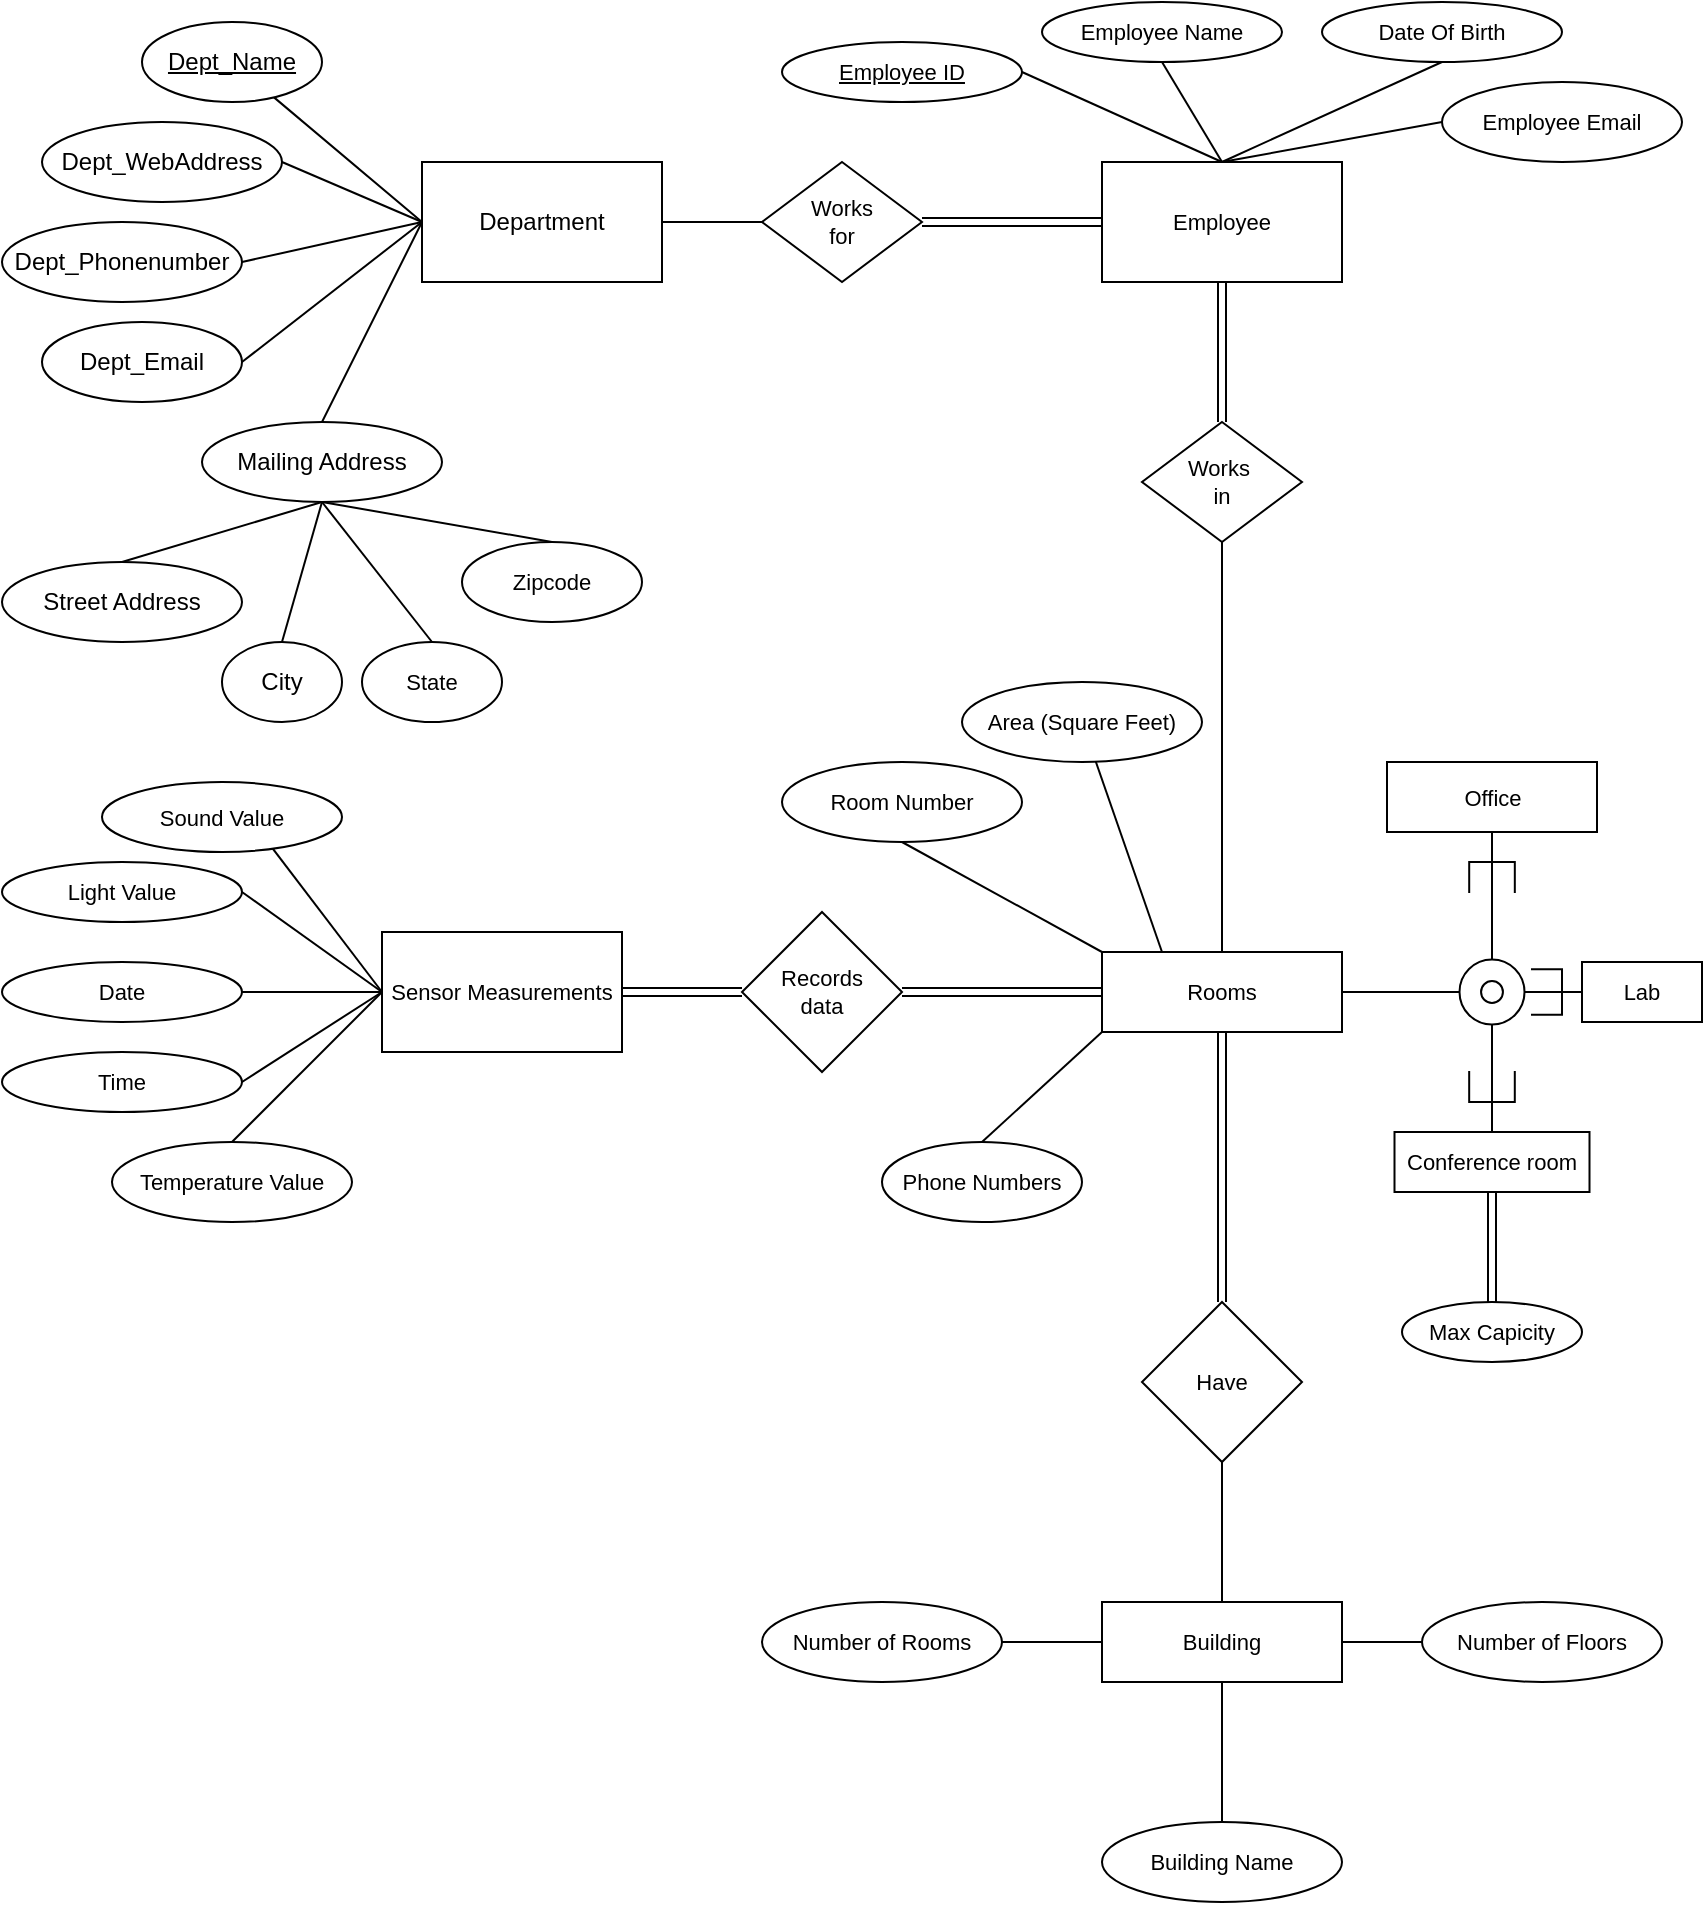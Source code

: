 <mxfile version="21.7.5" type="github">
  <diagram name="Page-1" id="ipeNseR2QRFUB2ZpLbwH">
    <mxGraphModel dx="1909" dy="1029" grid="1" gridSize="10" guides="1" tooltips="1" connect="1" arrows="1" fold="1" page="1" pageScale="1" pageWidth="850" pageHeight="1100" math="0" shadow="0">
      <root>
        <mxCell id="0" />
        <mxCell id="1" parent="0" />
        <mxCell id="SPdRmJfL2yPGevu8dOS3-29" value="Department" style="rounded=0;whiteSpace=wrap;html=1;" vertex="1" parent="1">
          <mxGeometry x="210" y="90" width="120" height="60" as="geometry" />
        </mxCell>
        <mxCell id="SPdRmJfL2yPGevu8dOS3-63" style="edgeStyle=none;shape=connector;rounded=0;orthogonalLoop=1;jettySize=auto;html=1;entryX=0;entryY=0.5;entryDx=0;entryDy=0;labelBackgroundColor=default;strokeColor=default;fontFamily=Helvetica;fontSize=11;fontColor=default;endArrow=none;" edge="1" parent="1" source="SPdRmJfL2yPGevu8dOS3-30" target="SPdRmJfL2yPGevu8dOS3-29">
          <mxGeometry relative="1" as="geometry" />
        </mxCell>
        <mxCell id="SPdRmJfL2yPGevu8dOS3-30" value="&lt;u&gt;Dept_Name&lt;/u&gt;" style="ellipse;whiteSpace=wrap;html=1;" vertex="1" parent="1">
          <mxGeometry x="70" y="20" width="90" height="40" as="geometry" />
        </mxCell>
        <mxCell id="SPdRmJfL2yPGevu8dOS3-64" style="edgeStyle=none;shape=connector;rounded=0;orthogonalLoop=1;jettySize=auto;html=1;exitX=1;exitY=0.5;exitDx=0;exitDy=0;labelBackgroundColor=default;strokeColor=default;fontFamily=Helvetica;fontSize=11;fontColor=default;endArrow=none;" edge="1" parent="1" source="SPdRmJfL2yPGevu8dOS3-31">
          <mxGeometry relative="1" as="geometry">
            <mxPoint x="210" y="120" as="targetPoint" />
          </mxGeometry>
        </mxCell>
        <mxCell id="SPdRmJfL2yPGevu8dOS3-31" value="Dept_WebAddress" style="ellipse;whiteSpace=wrap;html=1;" vertex="1" parent="1">
          <mxGeometry x="20" y="70" width="120" height="40" as="geometry" />
        </mxCell>
        <mxCell id="SPdRmJfL2yPGevu8dOS3-65" style="edgeStyle=none;shape=connector;rounded=0;orthogonalLoop=1;jettySize=auto;html=1;exitX=1;exitY=0.5;exitDx=0;exitDy=0;labelBackgroundColor=default;strokeColor=default;fontFamily=Helvetica;fontSize=11;fontColor=default;endArrow=none;" edge="1" parent="1" source="SPdRmJfL2yPGevu8dOS3-33">
          <mxGeometry relative="1" as="geometry">
            <mxPoint x="210" y="120" as="targetPoint" />
          </mxGeometry>
        </mxCell>
        <mxCell id="SPdRmJfL2yPGevu8dOS3-33" value="Dept_Phonenumber" style="ellipse;whiteSpace=wrap;html=1;" vertex="1" parent="1">
          <mxGeometry y="120" width="120" height="40" as="geometry" />
        </mxCell>
        <mxCell id="SPdRmJfL2yPGevu8dOS3-66" style="edgeStyle=none;shape=connector;rounded=0;orthogonalLoop=1;jettySize=auto;html=1;exitX=1;exitY=0.5;exitDx=0;exitDy=0;labelBackgroundColor=default;strokeColor=default;fontFamily=Helvetica;fontSize=11;fontColor=default;endArrow=none;" edge="1" parent="1" source="SPdRmJfL2yPGevu8dOS3-34">
          <mxGeometry relative="1" as="geometry">
            <mxPoint x="210" y="120" as="targetPoint" />
          </mxGeometry>
        </mxCell>
        <mxCell id="SPdRmJfL2yPGevu8dOS3-34" value="Dept_Email" style="ellipse;whiteSpace=wrap;html=1;" vertex="1" parent="1">
          <mxGeometry x="20" y="170" width="100" height="40" as="geometry" />
        </mxCell>
        <mxCell id="SPdRmJfL2yPGevu8dOS3-67" style="edgeStyle=none;shape=connector;rounded=0;orthogonalLoop=1;jettySize=auto;html=1;exitX=0.5;exitY=0;exitDx=0;exitDy=0;labelBackgroundColor=default;strokeColor=default;fontFamily=Helvetica;fontSize=11;fontColor=default;endArrow=none;" edge="1" parent="1" source="SPdRmJfL2yPGevu8dOS3-40">
          <mxGeometry relative="1" as="geometry">
            <mxPoint x="210" y="120" as="targetPoint" />
          </mxGeometry>
        </mxCell>
        <mxCell id="SPdRmJfL2yPGevu8dOS3-40" value="Mailing Address" style="ellipse;whiteSpace=wrap;html=1;" vertex="1" parent="1">
          <mxGeometry x="100" y="220" width="120" height="40" as="geometry" />
        </mxCell>
        <mxCell id="SPdRmJfL2yPGevu8dOS3-69" style="edgeStyle=none;shape=connector;rounded=0;orthogonalLoop=1;jettySize=auto;html=1;exitX=0.5;exitY=0;exitDx=0;exitDy=0;entryX=0.5;entryY=1;entryDx=0;entryDy=0;labelBackgroundColor=default;strokeColor=default;fontFamily=Helvetica;fontSize=11;fontColor=default;endArrow=none;" edge="1" parent="1" source="SPdRmJfL2yPGevu8dOS3-51" target="SPdRmJfL2yPGevu8dOS3-40">
          <mxGeometry relative="1" as="geometry" />
        </mxCell>
        <mxCell id="SPdRmJfL2yPGevu8dOS3-51" value="Street Address" style="ellipse;whiteSpace=wrap;html=1;" vertex="1" parent="1">
          <mxGeometry y="290" width="120" height="40" as="geometry" />
        </mxCell>
        <mxCell id="SPdRmJfL2yPGevu8dOS3-68" style="edgeStyle=none;shape=connector;rounded=0;orthogonalLoop=1;jettySize=auto;html=1;exitX=0.5;exitY=0;exitDx=0;exitDy=0;entryX=0.5;entryY=1;entryDx=0;entryDy=0;labelBackgroundColor=default;strokeColor=default;fontFamily=Helvetica;fontSize=11;fontColor=default;endArrow=none;" edge="1" parent="1" source="SPdRmJfL2yPGevu8dOS3-55" target="SPdRmJfL2yPGevu8dOS3-40">
          <mxGeometry relative="1" as="geometry" />
        </mxCell>
        <mxCell id="SPdRmJfL2yPGevu8dOS3-55" value="City" style="ellipse;whiteSpace=wrap;html=1;" vertex="1" parent="1">
          <mxGeometry x="110" y="330" width="60" height="40" as="geometry" />
        </mxCell>
        <mxCell id="SPdRmJfL2yPGevu8dOS3-59" style="edgeStyle=none;shape=connector;rounded=0;orthogonalLoop=1;jettySize=auto;html=1;exitX=1;exitY=0.5;exitDx=0;exitDy=0;labelBackgroundColor=default;strokeColor=default;fontFamily=Helvetica;fontSize=11;fontColor=default;endArrow=none;" edge="1" parent="1" source="SPdRmJfL2yPGevu8dOS3-55" target="SPdRmJfL2yPGevu8dOS3-55">
          <mxGeometry relative="1" as="geometry" />
        </mxCell>
        <mxCell id="SPdRmJfL2yPGevu8dOS3-60" style="edgeStyle=none;shape=connector;rounded=0;orthogonalLoop=1;jettySize=auto;html=1;exitX=1;exitY=0.5;exitDx=0;exitDy=0;labelBackgroundColor=default;strokeColor=default;fontFamily=Helvetica;fontSize=11;fontColor=default;endArrow=none;" edge="1" parent="1" source="SPdRmJfL2yPGevu8dOS3-55" target="SPdRmJfL2yPGevu8dOS3-55">
          <mxGeometry relative="1" as="geometry" />
        </mxCell>
        <mxCell id="SPdRmJfL2yPGevu8dOS3-71" style="edgeStyle=none;shape=connector;rounded=0;orthogonalLoop=1;jettySize=auto;html=1;exitX=0.5;exitY=0;exitDx=0;exitDy=0;entryX=0.5;entryY=1;entryDx=0;entryDy=0;labelBackgroundColor=default;strokeColor=default;fontFamily=Helvetica;fontSize=11;fontColor=default;endArrow=none;" edge="1" parent="1" source="SPdRmJfL2yPGevu8dOS3-70" target="SPdRmJfL2yPGevu8dOS3-40">
          <mxGeometry relative="1" as="geometry" />
        </mxCell>
        <mxCell id="SPdRmJfL2yPGevu8dOS3-70" value="State" style="ellipse;whiteSpace=wrap;html=1;fontFamily=Helvetica;fontSize=11;fontColor=default;" vertex="1" parent="1">
          <mxGeometry x="180" y="330" width="70" height="40" as="geometry" />
        </mxCell>
        <mxCell id="SPdRmJfL2yPGevu8dOS3-74" style="edgeStyle=none;shape=connector;rounded=0;orthogonalLoop=1;jettySize=auto;html=1;exitX=0.5;exitY=0;exitDx=0;exitDy=0;labelBackgroundColor=default;strokeColor=default;fontFamily=Helvetica;fontSize=11;fontColor=default;endArrow=none;" edge="1" parent="1" source="SPdRmJfL2yPGevu8dOS3-73">
          <mxGeometry relative="1" as="geometry">
            <mxPoint x="160" y="260" as="targetPoint" />
          </mxGeometry>
        </mxCell>
        <mxCell id="SPdRmJfL2yPGevu8dOS3-73" value="Zipcode" style="ellipse;whiteSpace=wrap;html=1;fontFamily=Helvetica;fontSize=11;fontColor=default;" vertex="1" parent="1">
          <mxGeometry x="230" y="280" width="90" height="40" as="geometry" />
        </mxCell>
        <mxCell id="SPdRmJfL2yPGevu8dOS3-76" style="edgeStyle=none;shape=connector;rounded=0;orthogonalLoop=1;jettySize=auto;html=1;exitX=0;exitY=0.5;exitDx=0;exitDy=0;entryX=1;entryY=0.5;entryDx=0;entryDy=0;labelBackgroundColor=default;strokeColor=default;fontFamily=Helvetica;fontSize=11;fontColor=default;endArrow=none;" edge="1" parent="1" source="SPdRmJfL2yPGevu8dOS3-75" target="SPdRmJfL2yPGevu8dOS3-29">
          <mxGeometry relative="1" as="geometry" />
        </mxCell>
        <mxCell id="SPdRmJfL2yPGevu8dOS3-86" style="edgeStyle=none;shape=link;rounded=0;orthogonalLoop=1;jettySize=auto;html=1;exitX=1;exitY=0.5;exitDx=0;exitDy=0;entryX=0;entryY=0.5;entryDx=0;entryDy=0;labelBackgroundColor=default;strokeColor=default;fontFamily=Helvetica;fontSize=11;fontColor=default;endArrow=none;" edge="1" parent="1" source="SPdRmJfL2yPGevu8dOS3-75" target="SPdRmJfL2yPGevu8dOS3-77">
          <mxGeometry relative="1" as="geometry" />
        </mxCell>
        <mxCell id="SPdRmJfL2yPGevu8dOS3-75" value="Works&lt;br&gt;for" style="rhombus;whiteSpace=wrap;html=1;fontFamily=Helvetica;fontSize=11;fontColor=default;" vertex="1" parent="1">
          <mxGeometry x="380" y="90" width="80" height="60" as="geometry" />
        </mxCell>
        <mxCell id="SPdRmJfL2yPGevu8dOS3-88" style="edgeStyle=none;shape=link;rounded=0;orthogonalLoop=1;jettySize=auto;html=1;exitX=0.5;exitY=1;exitDx=0;exitDy=0;entryX=0.5;entryY=0;entryDx=0;entryDy=0;labelBackgroundColor=default;strokeColor=default;fontFamily=Helvetica;fontSize=11;fontColor=default;endArrow=none;" edge="1" parent="1" source="SPdRmJfL2yPGevu8dOS3-77" target="SPdRmJfL2yPGevu8dOS3-87">
          <mxGeometry relative="1" as="geometry" />
        </mxCell>
        <mxCell id="SPdRmJfL2yPGevu8dOS3-77" value="Employee" style="rounded=0;whiteSpace=wrap;html=1;fontFamily=Helvetica;fontSize=11;fontColor=default;" vertex="1" parent="1">
          <mxGeometry x="550" y="90" width="120" height="60" as="geometry" />
        </mxCell>
        <mxCell id="SPdRmJfL2yPGevu8dOS3-82" style="edgeStyle=none;shape=connector;rounded=0;orthogonalLoop=1;jettySize=auto;html=1;exitX=1;exitY=0.5;exitDx=0;exitDy=0;entryX=0.5;entryY=0;entryDx=0;entryDy=0;labelBackgroundColor=default;strokeColor=default;fontFamily=Helvetica;fontSize=11;fontColor=default;endArrow=none;" edge="1" parent="1" source="SPdRmJfL2yPGevu8dOS3-78" target="SPdRmJfL2yPGevu8dOS3-77">
          <mxGeometry relative="1" as="geometry" />
        </mxCell>
        <mxCell id="SPdRmJfL2yPGevu8dOS3-78" value="&lt;u&gt;Employee ID&lt;/u&gt;" style="ellipse;whiteSpace=wrap;html=1;fontFamily=Helvetica;fontSize=11;fontColor=default;" vertex="1" parent="1">
          <mxGeometry x="390" y="30" width="120" height="30" as="geometry" />
        </mxCell>
        <mxCell id="SPdRmJfL2yPGevu8dOS3-83" style="edgeStyle=none;shape=connector;rounded=0;orthogonalLoop=1;jettySize=auto;html=1;exitX=0.5;exitY=1;exitDx=0;exitDy=0;labelBackgroundColor=default;strokeColor=default;fontFamily=Helvetica;fontSize=11;fontColor=default;endArrow=none;" edge="1" parent="1" source="SPdRmJfL2yPGevu8dOS3-79">
          <mxGeometry relative="1" as="geometry">
            <mxPoint x="610" y="90" as="targetPoint" />
          </mxGeometry>
        </mxCell>
        <mxCell id="SPdRmJfL2yPGevu8dOS3-79" value="Employee Name" style="ellipse;whiteSpace=wrap;html=1;fontFamily=Helvetica;fontSize=11;fontColor=default;" vertex="1" parent="1">
          <mxGeometry x="520" y="10" width="120" height="30" as="geometry" />
        </mxCell>
        <mxCell id="SPdRmJfL2yPGevu8dOS3-84" style="edgeStyle=none;shape=connector;rounded=0;orthogonalLoop=1;jettySize=auto;html=1;exitX=0.5;exitY=1;exitDx=0;exitDy=0;labelBackgroundColor=default;strokeColor=default;fontFamily=Helvetica;fontSize=11;fontColor=default;endArrow=none;" edge="1" parent="1" source="SPdRmJfL2yPGevu8dOS3-80">
          <mxGeometry relative="1" as="geometry">
            <mxPoint x="610" y="90" as="targetPoint" />
          </mxGeometry>
        </mxCell>
        <mxCell id="SPdRmJfL2yPGevu8dOS3-80" value="Date Of Birth" style="ellipse;whiteSpace=wrap;html=1;fontFamily=Helvetica;fontSize=11;fontColor=default;" vertex="1" parent="1">
          <mxGeometry x="660" y="10" width="120" height="30" as="geometry" />
        </mxCell>
        <mxCell id="SPdRmJfL2yPGevu8dOS3-85" style="edgeStyle=none;shape=connector;rounded=0;orthogonalLoop=1;jettySize=auto;html=1;exitX=0;exitY=0.5;exitDx=0;exitDy=0;labelBackgroundColor=default;strokeColor=default;fontFamily=Helvetica;fontSize=11;fontColor=default;endArrow=none;" edge="1" parent="1" source="SPdRmJfL2yPGevu8dOS3-81">
          <mxGeometry relative="1" as="geometry">
            <mxPoint x="610" y="90" as="targetPoint" />
          </mxGeometry>
        </mxCell>
        <mxCell id="SPdRmJfL2yPGevu8dOS3-81" value="Employee&amp;nbsp;Email" style="ellipse;whiteSpace=wrap;html=1;fontFamily=Helvetica;fontSize=11;fontColor=default;" vertex="1" parent="1">
          <mxGeometry x="720" y="50" width="120" height="40" as="geometry" />
        </mxCell>
        <mxCell id="SPdRmJfL2yPGevu8dOS3-90" style="edgeStyle=none;shape=connector;rounded=0;orthogonalLoop=1;jettySize=auto;html=1;exitX=0.5;exitY=1;exitDx=0;exitDy=0;entryX=0.5;entryY=0;entryDx=0;entryDy=0;labelBackgroundColor=default;strokeColor=default;fontFamily=Helvetica;fontSize=11;fontColor=default;endArrow=none;" edge="1" parent="1" source="SPdRmJfL2yPGevu8dOS3-87" target="SPdRmJfL2yPGevu8dOS3-89">
          <mxGeometry relative="1" as="geometry" />
        </mxCell>
        <mxCell id="SPdRmJfL2yPGevu8dOS3-87" value="Works&amp;nbsp;&lt;br&gt;in" style="rhombus;whiteSpace=wrap;html=1;fontFamily=Helvetica;fontSize=11;fontColor=default;" vertex="1" parent="1">
          <mxGeometry x="570" y="220" width="80" height="60" as="geometry" />
        </mxCell>
        <mxCell id="SPdRmJfL2yPGevu8dOS3-118" style="edgeStyle=none;shape=connector;rounded=0;orthogonalLoop=1;jettySize=auto;html=1;exitX=1;exitY=0.5;exitDx=0;exitDy=0;entryX=0;entryY=0.5;entryDx=0;entryDy=0;labelBackgroundColor=default;strokeColor=default;fontFamily=Helvetica;fontSize=11;fontColor=default;endArrow=none;" edge="1" parent="1" source="SPdRmJfL2yPGevu8dOS3-89" target="SPdRmJfL2yPGevu8dOS3-115">
          <mxGeometry relative="1" as="geometry" />
        </mxCell>
        <mxCell id="SPdRmJfL2yPGevu8dOS3-89" value="Rooms" style="rounded=0;whiteSpace=wrap;html=1;fontFamily=Helvetica;fontSize=11;fontColor=default;" vertex="1" parent="1">
          <mxGeometry x="550" y="485" width="120" height="40" as="geometry" />
        </mxCell>
        <mxCell id="SPdRmJfL2yPGevu8dOS3-93" style="edgeStyle=none;shape=link;rounded=0;orthogonalLoop=1;jettySize=auto;html=1;exitX=1;exitY=0.5;exitDx=0;exitDy=0;entryX=0;entryY=0.5;entryDx=0;entryDy=0;labelBackgroundColor=default;strokeColor=default;fontFamily=Helvetica;fontSize=11;fontColor=default;endArrow=none;" edge="1" parent="1" source="SPdRmJfL2yPGevu8dOS3-91" target="SPdRmJfL2yPGevu8dOS3-89">
          <mxGeometry relative="1" as="geometry" />
        </mxCell>
        <mxCell id="SPdRmJfL2yPGevu8dOS3-91" value="Records&lt;br&gt;data" style="rhombus;whiteSpace=wrap;html=1;fontFamily=Helvetica;fontSize=11;fontColor=default;" vertex="1" parent="1">
          <mxGeometry x="370" y="465" width="80" height="80" as="geometry" />
        </mxCell>
        <mxCell id="SPdRmJfL2yPGevu8dOS3-94" style="edgeStyle=none;shape=link;rounded=0;orthogonalLoop=1;jettySize=auto;html=1;exitX=0.5;exitY=0;exitDx=0;exitDy=0;entryX=0.5;entryY=1;entryDx=0;entryDy=0;labelBackgroundColor=default;strokeColor=default;fontFamily=Helvetica;fontSize=11;fontColor=default;endArrow=none;" edge="1" parent="1" source="SPdRmJfL2yPGevu8dOS3-92" target="SPdRmJfL2yPGevu8dOS3-89">
          <mxGeometry relative="1" as="geometry" />
        </mxCell>
        <mxCell id="SPdRmJfL2yPGevu8dOS3-92" value="Have" style="rhombus;whiteSpace=wrap;html=1;fontFamily=Helvetica;fontSize=11;fontColor=default;" vertex="1" parent="1">
          <mxGeometry x="570" y="660" width="80" height="80" as="geometry" />
        </mxCell>
        <mxCell id="SPdRmJfL2yPGevu8dOS3-101" style="edgeStyle=none;shape=connector;rounded=0;orthogonalLoop=1;jettySize=auto;html=1;exitX=0.5;exitY=1;exitDx=0;exitDy=0;entryX=0;entryY=0;entryDx=0;entryDy=0;labelBackgroundColor=default;strokeColor=default;fontFamily=Helvetica;fontSize=11;fontColor=default;endArrow=none;" edge="1" parent="1" source="SPdRmJfL2yPGevu8dOS3-95" target="SPdRmJfL2yPGevu8dOS3-89">
          <mxGeometry relative="1" as="geometry" />
        </mxCell>
        <mxCell id="SPdRmJfL2yPGevu8dOS3-95" value="Room Number" style="ellipse;whiteSpace=wrap;html=1;fontFamily=Helvetica;fontSize=11;fontColor=default;" vertex="1" parent="1">
          <mxGeometry x="390" y="390" width="120" height="40" as="geometry" />
        </mxCell>
        <mxCell id="SPdRmJfL2yPGevu8dOS3-100" style="edgeStyle=none;shape=connector;rounded=0;orthogonalLoop=1;jettySize=auto;html=1;entryX=0.25;entryY=0;entryDx=0;entryDy=0;labelBackgroundColor=default;strokeColor=default;fontFamily=Helvetica;fontSize=11;fontColor=default;endArrow=none;" edge="1" parent="1" source="SPdRmJfL2yPGevu8dOS3-96" target="SPdRmJfL2yPGevu8dOS3-89">
          <mxGeometry relative="1" as="geometry" />
        </mxCell>
        <mxCell id="SPdRmJfL2yPGevu8dOS3-96" value="Area (Square Feet)" style="ellipse;whiteSpace=wrap;html=1;fontFamily=Helvetica;fontSize=11;fontColor=default;" vertex="1" parent="1">
          <mxGeometry x="480" y="350" width="120" height="40" as="geometry" />
        </mxCell>
        <mxCell id="SPdRmJfL2yPGevu8dOS3-99" style="edgeStyle=none;shape=connector;rounded=0;orthogonalLoop=1;jettySize=auto;html=1;entryX=0;entryY=1;entryDx=0;entryDy=0;labelBackgroundColor=default;strokeColor=default;fontFamily=Helvetica;fontSize=11;fontColor=default;endArrow=none;exitX=0.5;exitY=0;exitDx=0;exitDy=0;" edge="1" parent="1" source="SPdRmJfL2yPGevu8dOS3-98" target="SPdRmJfL2yPGevu8dOS3-89">
          <mxGeometry relative="1" as="geometry">
            <mxPoint x="490" y="630" as="sourcePoint" />
          </mxGeometry>
        </mxCell>
        <mxCell id="SPdRmJfL2yPGevu8dOS3-98" value="Phone Numbers" style="ellipse;whiteSpace=wrap;html=1;fontFamily=Helvetica;fontSize=11;fontColor=default;" vertex="1" parent="1">
          <mxGeometry x="440" y="580" width="100" height="40" as="geometry" />
        </mxCell>
        <mxCell id="SPdRmJfL2yPGevu8dOS3-104" style="edgeStyle=none;shape=link;rounded=0;orthogonalLoop=1;jettySize=auto;html=1;exitX=1;exitY=0.5;exitDx=0;exitDy=0;labelBackgroundColor=default;strokeColor=default;fontFamily=Helvetica;fontSize=11;fontColor=default;endArrow=none;" edge="1" parent="1" source="SPdRmJfL2yPGevu8dOS3-103" target="SPdRmJfL2yPGevu8dOS3-91">
          <mxGeometry relative="1" as="geometry" />
        </mxCell>
        <mxCell id="SPdRmJfL2yPGevu8dOS3-103" value="Sensor Measurements" style="rounded=0;whiteSpace=wrap;html=1;fontFamily=Helvetica;fontSize=11;fontColor=default;" vertex="1" parent="1">
          <mxGeometry x="190" y="475" width="120" height="60" as="geometry" />
        </mxCell>
        <mxCell id="SPdRmJfL2yPGevu8dOS3-113" style="edgeStyle=none;shape=connector;rounded=0;orthogonalLoop=1;jettySize=auto;html=1;exitX=1;exitY=0.5;exitDx=0;exitDy=0;entryX=0;entryY=0.5;entryDx=0;entryDy=0;labelBackgroundColor=default;strokeColor=default;fontFamily=Helvetica;fontSize=11;fontColor=default;endArrow=none;" edge="1" parent="1" source="SPdRmJfL2yPGevu8dOS3-105" target="SPdRmJfL2yPGevu8dOS3-103">
          <mxGeometry relative="1" as="geometry" />
        </mxCell>
        <mxCell id="SPdRmJfL2yPGevu8dOS3-105" value="Date" style="ellipse;whiteSpace=wrap;html=1;fontFamily=Helvetica;fontSize=11;fontColor=default;" vertex="1" parent="1">
          <mxGeometry y="490" width="120" height="30" as="geometry" />
        </mxCell>
        <mxCell id="SPdRmJfL2yPGevu8dOS3-112" style="edgeStyle=none;shape=connector;rounded=0;orthogonalLoop=1;jettySize=auto;html=1;exitX=1;exitY=0.5;exitDx=0;exitDy=0;entryX=0;entryY=0.5;entryDx=0;entryDy=0;labelBackgroundColor=default;strokeColor=default;fontFamily=Helvetica;fontSize=11;fontColor=default;endArrow=none;" edge="1" parent="1" source="SPdRmJfL2yPGevu8dOS3-106" target="SPdRmJfL2yPGevu8dOS3-103">
          <mxGeometry relative="1" as="geometry" />
        </mxCell>
        <mxCell id="SPdRmJfL2yPGevu8dOS3-106" value="Time" style="ellipse;whiteSpace=wrap;html=1;fontFamily=Helvetica;fontSize=11;fontColor=default;" vertex="1" parent="1">
          <mxGeometry y="535" width="120" height="30" as="geometry" />
        </mxCell>
        <mxCell id="SPdRmJfL2yPGevu8dOS3-110" style="edgeStyle=none;shape=connector;rounded=0;orthogonalLoop=1;jettySize=auto;html=1;exitX=0.5;exitY=0;exitDx=0;exitDy=0;entryX=0;entryY=0.5;entryDx=0;entryDy=0;labelBackgroundColor=default;strokeColor=default;fontFamily=Helvetica;fontSize=11;fontColor=default;endArrow=none;" edge="1" parent="1" source="SPdRmJfL2yPGevu8dOS3-107" target="SPdRmJfL2yPGevu8dOS3-103">
          <mxGeometry relative="1" as="geometry" />
        </mxCell>
        <mxCell id="SPdRmJfL2yPGevu8dOS3-107" value="Sound Value" style="ellipse;whiteSpace=wrap;html=1;fontFamily=Helvetica;fontSize=11;fontColor=default;" vertex="1" parent="1">
          <mxGeometry x="50" y="400" width="120" height="35" as="geometry" />
        </mxCell>
        <mxCell id="SPdRmJfL2yPGevu8dOS3-111" style="edgeStyle=none;shape=connector;rounded=0;orthogonalLoop=1;jettySize=auto;html=1;exitX=0.5;exitY=0;exitDx=0;exitDy=0;labelBackgroundColor=default;strokeColor=default;fontFamily=Helvetica;fontSize=11;fontColor=default;endArrow=none;entryX=0;entryY=0.5;entryDx=0;entryDy=0;" edge="1" parent="1" source="SPdRmJfL2yPGevu8dOS3-108" target="SPdRmJfL2yPGevu8dOS3-103">
          <mxGeometry relative="1" as="geometry">
            <mxPoint x="190" y="480" as="targetPoint" />
          </mxGeometry>
        </mxCell>
        <mxCell id="SPdRmJfL2yPGevu8dOS3-108" value="Temperature Value" style="ellipse;whiteSpace=wrap;html=1;fontFamily=Helvetica;fontSize=11;fontColor=default;" vertex="1" parent="1">
          <mxGeometry x="55" y="580" width="120" height="40" as="geometry" />
        </mxCell>
        <mxCell id="SPdRmJfL2yPGevu8dOS3-114" style="edgeStyle=none;shape=connector;rounded=0;orthogonalLoop=1;jettySize=auto;html=1;exitX=1;exitY=0.5;exitDx=0;exitDy=0;labelBackgroundColor=default;strokeColor=default;fontFamily=Helvetica;fontSize=11;fontColor=default;endArrow=none;entryX=0;entryY=0.5;entryDx=0;entryDy=0;" edge="1" parent="1" source="SPdRmJfL2yPGevu8dOS3-109" target="SPdRmJfL2yPGevu8dOS3-103">
          <mxGeometry relative="1" as="geometry">
            <mxPoint x="140" y="480" as="targetPoint" />
          </mxGeometry>
        </mxCell>
        <mxCell id="SPdRmJfL2yPGevu8dOS3-109" value="Light Value" style="ellipse;whiteSpace=wrap;html=1;fontFamily=Helvetica;fontSize=11;fontColor=default;" vertex="1" parent="1">
          <mxGeometry y="440" width="120" height="30" as="geometry" />
        </mxCell>
        <mxCell id="SPdRmJfL2yPGevu8dOS3-127" style="edgeStyle=none;shape=connector;rounded=0;orthogonalLoop=1;jettySize=auto;html=1;exitX=1;exitY=0.5;exitDx=0;exitDy=0;labelBackgroundColor=default;strokeColor=default;fontFamily=Helvetica;fontSize=11;fontColor=default;endArrow=none;" edge="1" parent="1" source="SPdRmJfL2yPGevu8dOS3-115" target="SPdRmJfL2yPGevu8dOS3-126">
          <mxGeometry relative="1" as="geometry" />
        </mxCell>
        <mxCell id="SPdRmJfL2yPGevu8dOS3-130" style="edgeStyle=none;shape=connector;rounded=0;orthogonalLoop=1;jettySize=auto;html=1;exitX=0.5;exitY=0;exitDx=0;exitDy=0;entryX=0.5;entryY=1;entryDx=0;entryDy=0;labelBackgroundColor=default;strokeColor=default;fontFamily=Helvetica;fontSize=11;fontColor=default;endArrow=none;" edge="1" parent="1" source="SPdRmJfL2yPGevu8dOS3-115" target="SPdRmJfL2yPGevu8dOS3-129">
          <mxGeometry relative="1" as="geometry" />
        </mxCell>
        <mxCell id="SPdRmJfL2yPGevu8dOS3-115" value="" style="ellipse;whiteSpace=wrap;html=1;aspect=fixed;fontFamily=Helvetica;fontSize=11;fontColor=default;" vertex="1" parent="1">
          <mxGeometry x="728.75" y="488.75" width="32.5" height="32.5" as="geometry" />
        </mxCell>
        <mxCell id="SPdRmJfL2yPGevu8dOS3-116" value="" style="ellipse;whiteSpace=wrap;html=1;aspect=fixed;fontFamily=Helvetica;fontSize=11;fontColor=default;" vertex="1" parent="1">
          <mxGeometry x="739.53" y="499.53" width="10.94" height="10.94" as="geometry" />
        </mxCell>
        <mxCell id="SPdRmJfL2yPGevu8dOS3-124" style="edgeStyle=none;shape=connector;rounded=0;orthogonalLoop=1;jettySize=auto;html=1;exitX=0.5;exitY=0;exitDx=0;exitDy=0;entryX=0.5;entryY=1;entryDx=0;entryDy=0;labelBackgroundColor=default;strokeColor=default;fontFamily=Helvetica;fontSize=11;fontColor=default;endArrow=none;" edge="1" parent="1" source="SPdRmJfL2yPGevu8dOS3-120" target="SPdRmJfL2yPGevu8dOS3-115">
          <mxGeometry relative="1" as="geometry" />
        </mxCell>
        <mxCell id="SPdRmJfL2yPGevu8dOS3-120" value="Conference room" style="rounded=0;whiteSpace=wrap;html=1;fontFamily=Helvetica;fontSize=11;fontColor=default;" vertex="1" parent="1">
          <mxGeometry x="696.25" y="575" width="97.5" height="30" as="geometry" />
        </mxCell>
        <mxCell id="SPdRmJfL2yPGevu8dOS3-122" style="edgeStyle=none;shape=link;rounded=0;orthogonalLoop=1;jettySize=auto;html=1;exitX=0.5;exitY=0;exitDx=0;exitDy=0;entryX=0.5;entryY=1;entryDx=0;entryDy=0;labelBackgroundColor=default;strokeColor=default;fontFamily=Helvetica;fontSize=11;fontColor=default;endArrow=none;" edge="1" parent="1" source="SPdRmJfL2yPGevu8dOS3-121" target="SPdRmJfL2yPGevu8dOS3-120">
          <mxGeometry relative="1" as="geometry" />
        </mxCell>
        <mxCell id="SPdRmJfL2yPGevu8dOS3-121" value="Max Capicity" style="ellipse;whiteSpace=wrap;html=1;fontFamily=Helvetica;fontSize=11;fontColor=default;" vertex="1" parent="1">
          <mxGeometry x="700" y="660" width="90" height="30" as="geometry" />
        </mxCell>
        <mxCell id="SPdRmJfL2yPGevu8dOS3-126" value="Lab" style="rounded=0;whiteSpace=wrap;html=1;fontFamily=Helvetica;fontSize=11;fontColor=default;" vertex="1" parent="1">
          <mxGeometry x="790" y="490" width="60" height="30" as="geometry" />
        </mxCell>
        <mxCell id="SPdRmJfL2yPGevu8dOS3-129" value="Office" style="rounded=0;whiteSpace=wrap;html=1;fontFamily=Helvetica;fontSize=11;fontColor=default;" vertex="1" parent="1">
          <mxGeometry x="692.5" y="390" width="105" height="35" as="geometry" />
        </mxCell>
        <mxCell id="SPdRmJfL2yPGevu8dOS3-135" style="edgeStyle=none;shape=connector;rounded=0;orthogonalLoop=1;jettySize=auto;html=1;exitX=0.5;exitY=0;exitDx=0;exitDy=0;entryX=0.5;entryY=1;entryDx=0;entryDy=0;labelBackgroundColor=default;strokeColor=default;fontFamily=Helvetica;fontSize=11;fontColor=default;endArrow=none;" edge="1" parent="1" source="SPdRmJfL2yPGevu8dOS3-134" target="SPdRmJfL2yPGevu8dOS3-92">
          <mxGeometry relative="1" as="geometry" />
        </mxCell>
        <mxCell id="SPdRmJfL2yPGevu8dOS3-134" value="Building" style="rounded=0;whiteSpace=wrap;html=1;fontFamily=Helvetica;fontSize=11;fontColor=default;" vertex="1" parent="1">
          <mxGeometry x="550" y="810" width="120" height="40" as="geometry" />
        </mxCell>
        <mxCell id="SPdRmJfL2yPGevu8dOS3-142" style="edgeStyle=none;shape=connector;rounded=0;orthogonalLoop=1;jettySize=auto;html=1;exitX=1;exitY=0.5;exitDx=0;exitDy=0;entryX=0;entryY=0.5;entryDx=0;entryDy=0;labelBackgroundColor=default;strokeColor=default;fontFamily=Helvetica;fontSize=11;fontColor=default;endArrow=none;" edge="1" parent="1" source="SPdRmJfL2yPGevu8dOS3-136" target="SPdRmJfL2yPGevu8dOS3-134">
          <mxGeometry relative="1" as="geometry" />
        </mxCell>
        <mxCell id="SPdRmJfL2yPGevu8dOS3-136" value="Number of Rooms" style="ellipse;whiteSpace=wrap;html=1;fontFamily=Helvetica;fontSize=11;fontColor=default;" vertex="1" parent="1">
          <mxGeometry x="380" y="810" width="120" height="40" as="geometry" />
        </mxCell>
        <mxCell id="SPdRmJfL2yPGevu8dOS3-143" style="edgeStyle=none;shape=connector;rounded=0;orthogonalLoop=1;jettySize=auto;html=1;exitX=0;exitY=0.5;exitDx=0;exitDy=0;labelBackgroundColor=default;strokeColor=default;fontFamily=Helvetica;fontSize=11;fontColor=default;endArrow=none;" edge="1" parent="1" source="SPdRmJfL2yPGevu8dOS3-137" target="SPdRmJfL2yPGevu8dOS3-134">
          <mxGeometry relative="1" as="geometry" />
        </mxCell>
        <mxCell id="SPdRmJfL2yPGevu8dOS3-137" value="Number of Floors" style="ellipse;whiteSpace=wrap;html=1;fontFamily=Helvetica;fontSize=11;fontColor=default;" vertex="1" parent="1">
          <mxGeometry x="710" y="810" width="120" height="40" as="geometry" />
        </mxCell>
        <mxCell id="SPdRmJfL2yPGevu8dOS3-141" style="edgeStyle=none;shape=connector;rounded=0;orthogonalLoop=1;jettySize=auto;html=1;exitX=0.5;exitY=0;exitDx=0;exitDy=0;entryX=0.5;entryY=1;entryDx=0;entryDy=0;labelBackgroundColor=default;strokeColor=default;fontFamily=Helvetica;fontSize=11;fontColor=default;endArrow=none;" edge="1" parent="1" source="SPdRmJfL2yPGevu8dOS3-140" target="SPdRmJfL2yPGevu8dOS3-134">
          <mxGeometry relative="1" as="geometry" />
        </mxCell>
        <mxCell id="SPdRmJfL2yPGevu8dOS3-140" value="Building Name" style="ellipse;whiteSpace=wrap;html=1;fontFamily=Helvetica;fontSize=11;fontColor=default;" vertex="1" parent="1">
          <mxGeometry x="550" y="920" width="120" height="40" as="geometry" />
        </mxCell>
        <mxCell id="SPdRmJfL2yPGevu8dOS3-145" value="" style="shape=partialRectangle;whiteSpace=wrap;html=1;top=0;bottom=0;fillColor=none;fontFamily=Helvetica;fontSize=11;fontColor=default;" vertex="1" parent="1">
          <mxGeometry x="733.59" y="545" width="22.81" height="15" as="geometry" />
        </mxCell>
        <mxCell id="SPdRmJfL2yPGevu8dOS3-146" value="" style="shape=partialRectangle;whiteSpace=wrap;html=1;top=0;bottom=0;fillColor=none;fontFamily=Helvetica;fontSize=11;fontColor=default;direction=south;" vertex="1" parent="1">
          <mxGeometry x="765.005" y="493.595" width="15" height="22.81" as="geometry" />
        </mxCell>
        <mxCell id="SPdRmJfL2yPGevu8dOS3-148" value="" style="shape=partialRectangle;whiteSpace=wrap;html=1;top=0;bottom=0;fillColor=none;fontFamily=Helvetica;fontSize=11;fontColor=default;" vertex="1" parent="1">
          <mxGeometry x="733.6" y="440" width="22.81" height="15" as="geometry" />
        </mxCell>
        <mxCell id="SPdRmJfL2yPGevu8dOS3-149" style="edgeStyle=none;shape=connector;rounded=0;orthogonalLoop=1;jettySize=auto;html=1;exitX=0;exitY=0;exitDx=0;exitDy=0;entryX=1;entryY=0;entryDx=0;entryDy=0;labelBackgroundColor=default;strokeColor=default;fontFamily=Helvetica;fontSize=11;fontColor=default;endArrow=none;" edge="1" parent="1" source="SPdRmJfL2yPGevu8dOS3-148" target="SPdRmJfL2yPGevu8dOS3-148">
          <mxGeometry relative="1" as="geometry" />
        </mxCell>
        <mxCell id="SPdRmJfL2yPGevu8dOS3-150" style="edgeStyle=none;shape=connector;rounded=0;orthogonalLoop=1;jettySize=auto;html=1;exitX=0;exitY=0;exitDx=0;exitDy=0;entryX=1;entryY=0;entryDx=0;entryDy=0;labelBackgroundColor=default;strokeColor=default;fontFamily=Helvetica;fontSize=11;fontColor=default;endArrow=none;" edge="1" parent="1" source="SPdRmJfL2yPGevu8dOS3-146" target="SPdRmJfL2yPGevu8dOS3-146">
          <mxGeometry relative="1" as="geometry" />
        </mxCell>
        <mxCell id="SPdRmJfL2yPGevu8dOS3-151" style="edgeStyle=none;shape=connector;rounded=0;orthogonalLoop=1;jettySize=auto;html=1;exitX=0;exitY=1;exitDx=0;exitDy=0;entryX=1;entryY=1;entryDx=0;entryDy=0;labelBackgroundColor=default;strokeColor=default;fontFamily=Helvetica;fontSize=11;fontColor=default;endArrow=none;" edge="1" parent="1" source="SPdRmJfL2yPGevu8dOS3-145" target="SPdRmJfL2yPGevu8dOS3-145">
          <mxGeometry relative="1" as="geometry" />
        </mxCell>
      </root>
    </mxGraphModel>
  </diagram>
</mxfile>
